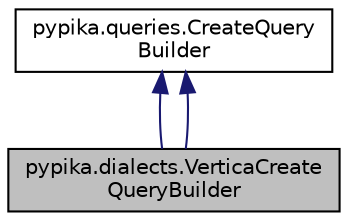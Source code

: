 digraph "pypika.dialects.VerticaCreateQueryBuilder"
{
 // LATEX_PDF_SIZE
  edge [fontname="Helvetica",fontsize="10",labelfontname="Helvetica",labelfontsize="10"];
  node [fontname="Helvetica",fontsize="10",shape=record];
  Node1 [label="pypika.dialects.VerticaCreate\lQueryBuilder",height=0.2,width=0.4,color="black", fillcolor="grey75", style="filled", fontcolor="black",tooltip=" "];
  Node2 -> Node1 [dir="back",color="midnightblue",fontsize="10",style="solid",fontname="Helvetica"];
  Node2 [label="pypika.queries.CreateQuery\lBuilder",height=0.2,width=0.4,color="black", fillcolor="white", style="filled",URL="$classpypika_1_1queries_1_1CreateQueryBuilder.html",tooltip=" "];
  Node2 -> Node1 [dir="back",color="midnightblue",fontsize="10",style="solid",fontname="Helvetica"];
}
